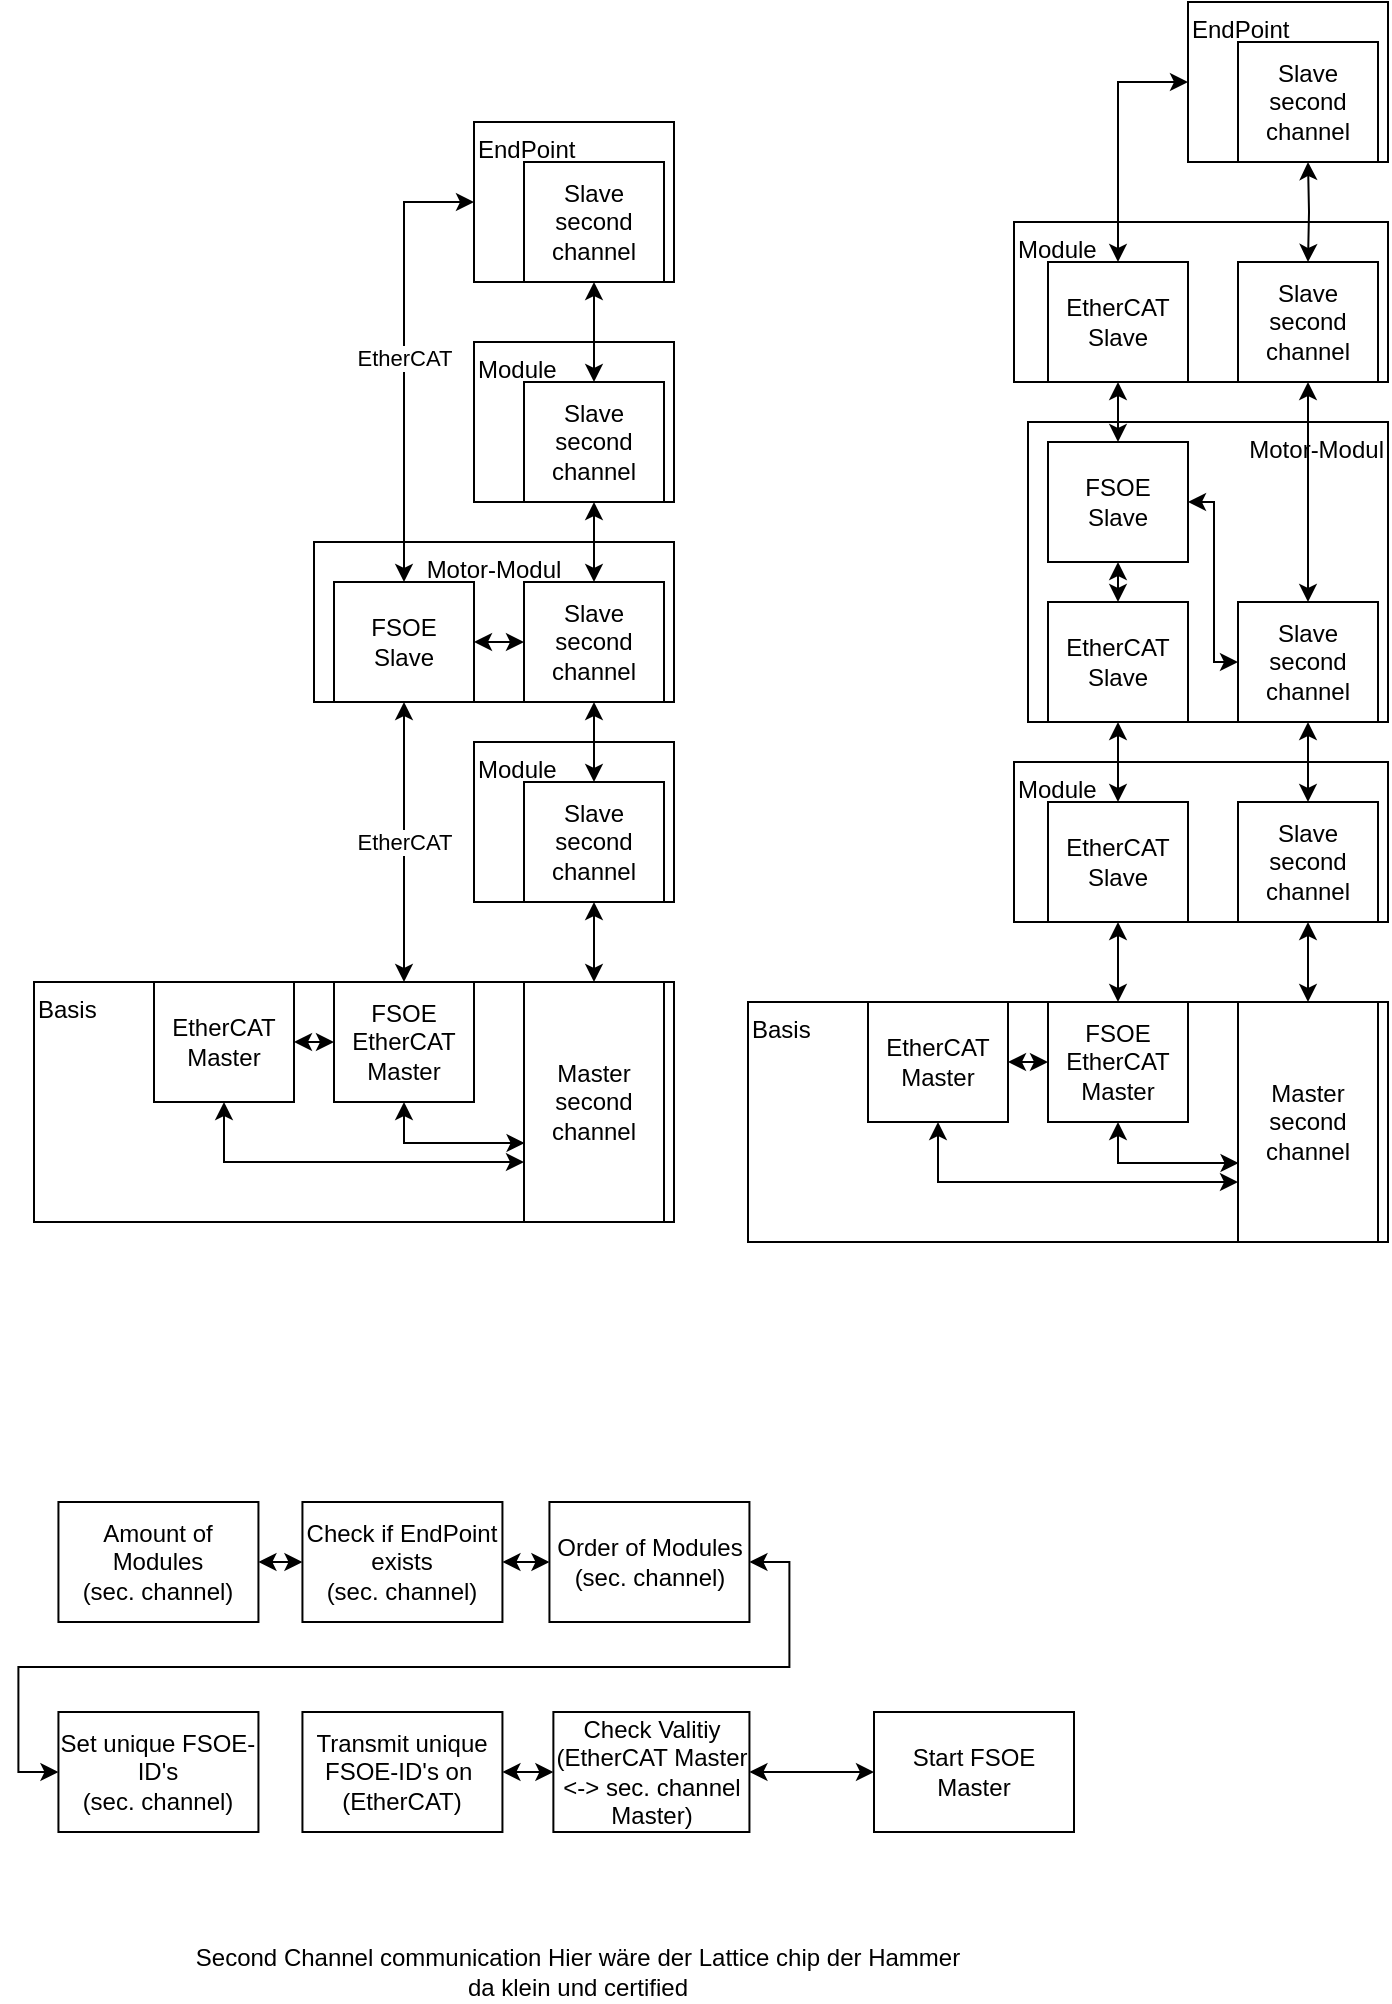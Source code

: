<mxfile version="17.4.5" type="onedrive"><diagram id="-bUCfPkk794XhnpZPP7u" name="Page-1"><mxGraphModel grid="1" page="0" gridSize="10" guides="1" tooltips="1" connect="1" arrows="1" fold="1" pageScale="1" pageWidth="827" pageHeight="1169" math="0" shadow="0"><root><mxCell id="0"/><mxCell id="1" parent="0"/><mxCell id="DuhMa_QJ07QE9KSm3LLS-89" value="Basis" style="rounded=0;whiteSpace=wrap;html=1;fontColor=default;labelBackgroundColor=none;fillColor=none;verticalAlign=top;align=left;" vertex="1" parent="1"><mxGeometry x="507" y="450" width="320" height="120" as="geometry"/></mxCell><mxCell id="DuhMa_QJ07QE9KSm3LLS-53" value="Module" style="rounded=0;whiteSpace=wrap;html=1;fontColor=default;labelBackgroundColor=none;fillColor=none;verticalAlign=top;align=left;" vertex="1" parent="1"><mxGeometry x="370" y="120" width="100" height="80" as="geometry"/></mxCell><mxCell id="DuhMa_QJ07QE9KSm3LLS-64" value="EndPoint" style="rounded=0;whiteSpace=wrap;html=1;fontColor=default;labelBackgroundColor=none;fillColor=none;verticalAlign=top;align=left;" vertex="1" parent="1"><mxGeometry x="370" y="10" width="100" height="80" as="geometry"/></mxCell><mxCell id="DuhMa_QJ07QE9KSm3LLS-51" value="Motor-Modul" style="rounded=0;whiteSpace=wrap;html=1;fontColor=default;labelBackgroundColor=none;fillColor=none;verticalAlign=top;align=center;" vertex="1" parent="1"><mxGeometry x="290" y="220" width="180" height="80" as="geometry"/></mxCell><mxCell id="DuhMa_QJ07QE9KSm3LLS-1" value="Module" style="rounded=0;whiteSpace=wrap;html=1;fontColor=default;labelBackgroundColor=none;fillColor=none;verticalAlign=top;align=left;" vertex="1" parent="1"><mxGeometry x="370" y="320" width="100" height="80" as="geometry"/></mxCell><mxCell id="DuhMa_QJ07QE9KSm3LLS-67" style="edgeStyle=orthogonalEdgeStyle;rounded=0;orthogonalLoop=1;jettySize=auto;html=1;exitX=1;exitY=0.5;exitDx=0;exitDy=0;entryX=0;entryY=0.5;entryDx=0;entryDy=0;startArrow=classic;startFill=1;" edge="1" parent="1" source="DuhMa_QJ07QE9KSm3LLS-5" target="DuhMa_QJ07QE9KSm3LLS-65"><mxGeometry relative="1" as="geometry"/></mxCell><mxCell id="DuhMa_QJ07QE9KSm3LLS-5" value="Amount of Modules&lt;br&gt;(sec. channel)" style="rounded=0;whiteSpace=wrap;html=1;" vertex="1" parent="1"><mxGeometry x="162.22" y="700" width="100" height="60" as="geometry"/></mxCell><mxCell id="DuhMa_QJ07QE9KSm3LLS-66" style="edgeStyle=orthogonalEdgeStyle;rounded=0;orthogonalLoop=1;jettySize=auto;html=1;exitX=1;exitY=0.5;exitDx=0;exitDy=0;entryX=0;entryY=0.5;entryDx=0;entryDy=0;startArrow=classic;startFill=1;" edge="1" parent="1" source="DuhMa_QJ07QE9KSm3LLS-7" target="DuhMa_QJ07QE9KSm3LLS-11"><mxGeometry relative="1" as="geometry"/></mxCell><mxCell id="DuhMa_QJ07QE9KSm3LLS-7" value="Order of Modules&lt;br&gt;(sec. channel)" style="rounded=0;whiteSpace=wrap;html=1;" vertex="1" parent="1"><mxGeometry x="407.72" y="700" width="100" height="60" as="geometry"/></mxCell><mxCell id="DuhMa_QJ07QE9KSm3LLS-11" value="Set unique FSOE-ID's&lt;br&gt;(sec. channel)" style="rounded=0;whiteSpace=wrap;html=1;" vertex="1" parent="1"><mxGeometry x="162.22" y="805" width="100" height="60" as="geometry"/></mxCell><mxCell id="DuhMa_QJ07QE9KSm3LLS-14" value="Second Channel communication Hier wäre der Lattice chip der Hammer da klein und certified" style="text;html=1;strokeColor=none;fillColor=none;align=center;verticalAlign=middle;whiteSpace=wrap;rounded=0;" vertex="1" parent="1"><mxGeometry x="222" y="920" width="400" height="30" as="geometry"/></mxCell><mxCell id="DuhMa_QJ07QE9KSm3LLS-19" style="edgeStyle=orthogonalEdgeStyle;rounded=0;orthogonalLoop=1;jettySize=auto;html=1;exitX=0.5;exitY=1;exitDx=0;exitDy=0;entryX=0;entryY=0.75;entryDx=0;entryDy=0;startArrow=classic;startFill=1;" edge="1" parent="1" source="DuhMa_QJ07QE9KSm3LLS-21" target="DuhMa_QJ07QE9KSm3LLS-25"><mxGeometry relative="1" as="geometry"/></mxCell><mxCell id="DuhMa_QJ07QE9KSm3LLS-20" style="edgeStyle=orthogonalEdgeStyle;rounded=0;orthogonalLoop=1;jettySize=auto;html=1;exitX=1;exitY=0.5;exitDx=0;exitDy=0;entryX=0;entryY=0.5;entryDx=0;entryDy=0;startArrow=classic;startFill=1;" edge="1" parent="1" source="DuhMa_QJ07QE9KSm3LLS-21" target="DuhMa_QJ07QE9KSm3LLS-23"><mxGeometry relative="1" as="geometry"/></mxCell><mxCell id="DuhMa_QJ07QE9KSm3LLS-21" value="EtherCAT&lt;br&gt;Master" style="rounded=0;whiteSpace=wrap;html=1;" vertex="1" parent="1"><mxGeometry x="210" y="440" width="70" height="60" as="geometry"/></mxCell><mxCell id="DuhMa_QJ07QE9KSm3LLS-50" value="EtherCAT" style="edgeStyle=orthogonalEdgeStyle;rounded=0;orthogonalLoop=1;jettySize=auto;html=1;exitX=0.5;exitY=0;exitDx=0;exitDy=0;startArrow=classic;startFill=1;entryX=0.5;entryY=1;entryDx=0;entryDy=0;" edge="1" parent="1" source="DuhMa_QJ07QE9KSm3LLS-23" target="DuhMa_QJ07QE9KSm3LLS-35"><mxGeometry relative="1" as="geometry"><mxPoint x="290" y="330.0" as="targetPoint"/></mxGeometry></mxCell><mxCell id="DuhMa_QJ07QE9KSm3LLS-55" style="edgeStyle=orthogonalEdgeStyle;rounded=0;orthogonalLoop=1;jettySize=auto;html=1;exitX=0.5;exitY=1;exitDx=0;exitDy=0;startArrow=classic;startFill=1;entryX=0.004;entryY=0.671;entryDx=0;entryDy=0;entryPerimeter=0;" edge="1" parent="1" source="DuhMa_QJ07QE9KSm3LLS-23" target="DuhMa_QJ07QE9KSm3LLS-25"><mxGeometry relative="1" as="geometry"><mxPoint x="370" y="520" as="targetPoint"/></mxGeometry></mxCell><mxCell id="DuhMa_QJ07QE9KSm3LLS-23" value="FSOE EtherCAT&lt;br&gt;Master" style="rounded=0;whiteSpace=wrap;html=1;" vertex="1" parent="1"><mxGeometry x="300" y="440" width="70" height="60" as="geometry"/></mxCell><mxCell id="DuhMa_QJ07QE9KSm3LLS-24" style="edgeStyle=orthogonalEdgeStyle;rounded=0;orthogonalLoop=1;jettySize=auto;html=1;exitX=0.5;exitY=0;exitDx=0;exitDy=0;fontColor=default;startArrow=classic;startFill=1;entryX=0.5;entryY=1;entryDx=0;entryDy=0;" edge="1" parent="1" source="DuhMa_QJ07QE9KSm3LLS-25"><mxGeometry relative="1" as="geometry"><mxPoint x="430" y="400" as="targetPoint"/></mxGeometry></mxCell><mxCell id="DuhMa_QJ07QE9KSm3LLS-25" value="Master second channel" style="rounded=0;whiteSpace=wrap;html=1;" vertex="1" parent="1"><mxGeometry x="395" y="440" width="70" height="120" as="geometry"/></mxCell><mxCell id="DuhMa_QJ07QE9KSm3LLS-26" style="edgeStyle=orthogonalEdgeStyle;rounded=0;orthogonalLoop=1;jettySize=auto;html=1;exitX=0.5;exitY=0;exitDx=0;exitDy=0;entryX=0.5;entryY=1;entryDx=0;entryDy=0;fontColor=default;startArrow=classic;startFill=1;" edge="1" parent="1" source="DuhMa_QJ07QE9KSm3LLS-31" target="DuhMa_QJ07QE9KSm3LLS-30"><mxGeometry relative="1" as="geometry"><mxPoint x="430" y="320" as="sourcePoint"/></mxGeometry></mxCell><mxCell id="DuhMa_QJ07QE9KSm3LLS-48" style="edgeStyle=orthogonalEdgeStyle;rounded=0;orthogonalLoop=1;jettySize=auto;html=1;exitX=0;exitY=0.5;exitDx=0;exitDy=0;entryX=1;entryY=0.5;entryDx=0;entryDy=0;startArrow=classic;startFill=1;" edge="1" parent="1" source="DuhMa_QJ07QE9KSm3LLS-30" target="DuhMa_QJ07QE9KSm3LLS-35"><mxGeometry relative="1" as="geometry"/></mxCell><mxCell id="DuhMa_QJ07QE9KSm3LLS-31" value="Slave&lt;br&gt;second channel" style="rounded=0;whiteSpace=wrap;html=1;" vertex="1" parent="1"><mxGeometry x="395" y="340" width="70" height="60" as="geometry"/></mxCell><mxCell id="DuhMa_QJ07QE9KSm3LLS-54" value="EtherCAT" style="edgeStyle=orthogonalEdgeStyle;rounded=0;orthogonalLoop=1;jettySize=auto;html=1;exitX=0.5;exitY=0;exitDx=0;exitDy=0;startArrow=classic;startFill=1;entryX=0;entryY=0.5;entryDx=0;entryDy=0;" edge="1" parent="1" source="DuhMa_QJ07QE9KSm3LLS-35" target="DuhMa_QJ07QE9KSm3LLS-64"><mxGeometry relative="1" as="geometry"><mxPoint x="335.345" y="120" as="targetPoint"/></mxGeometry></mxCell><mxCell id="DuhMa_QJ07QE9KSm3LLS-35" value="FSOE&lt;br&gt;Slave" style="rounded=0;whiteSpace=wrap;html=1;" vertex="1" parent="1"><mxGeometry x="300" y="240" width="70" height="60" as="geometry"/></mxCell><mxCell id="DuhMa_QJ07QE9KSm3LLS-43" value="Start FSOE&lt;br&gt;Master" style="rounded=0;whiteSpace=wrap;html=1;" vertex="1" parent="1"><mxGeometry x="570" y="805" width="100" height="60" as="geometry"/></mxCell><mxCell id="DuhMa_QJ07QE9KSm3LLS-52" style="edgeStyle=orthogonalEdgeStyle;rounded=0;orthogonalLoop=1;jettySize=auto;html=1;exitX=0.5;exitY=0;exitDx=0;exitDy=0;entryX=0.5;entryY=1;entryDx=0;entryDy=0;startArrow=classic;startFill=1;" edge="1" parent="1" source="DuhMa_QJ07QE9KSm3LLS-30" target="DuhMa_QJ07QE9KSm3LLS-45"><mxGeometry relative="1" as="geometry"/></mxCell><mxCell id="DuhMa_QJ07QE9KSm3LLS-30" value="Slave&lt;br&gt;second channel" style="rounded=0;whiteSpace=wrap;html=1;" vertex="1" parent="1"><mxGeometry x="395" y="240" width="70" height="60" as="geometry"/></mxCell><mxCell id="DuhMa_QJ07QE9KSm3LLS-56" value="Basis" style="rounded=0;whiteSpace=wrap;html=1;fontColor=default;labelBackgroundColor=none;fillColor=none;verticalAlign=top;align=left;" vertex="1" parent="1"><mxGeometry x="150" y="440" width="320" height="120" as="geometry"/></mxCell><mxCell id="DuhMa_QJ07QE9KSm3LLS-60" style="edgeStyle=orthogonalEdgeStyle;rounded=0;orthogonalLoop=1;jettySize=auto;html=1;exitX=1;exitY=0.5;exitDx=0;exitDy=0;startArrow=classic;startFill=1;" edge="1" parent="1" source="DuhMa_QJ07QE9KSm3LLS-57" target="DuhMa_QJ07QE9KSm3LLS-59"><mxGeometry relative="1" as="geometry"/></mxCell><mxCell id="DuhMa_QJ07QE9KSm3LLS-57" value="Transmit unique FSOE-ID's on&amp;nbsp;&lt;br&gt;(EtherCAT)" style="rounded=0;whiteSpace=wrap;html=1;" vertex="1" parent="1"><mxGeometry x="284.22" y="805" width="100" height="60" as="geometry"/></mxCell><mxCell id="DuhMa_QJ07QE9KSm3LLS-62" style="edgeStyle=orthogonalEdgeStyle;rounded=0;orthogonalLoop=1;jettySize=auto;html=1;exitX=1;exitY=0.5;exitDx=0;exitDy=0;entryX=0;entryY=0.5;entryDx=0;entryDy=0;startArrow=classic;startFill=1;" edge="1" parent="1" source="DuhMa_QJ07QE9KSm3LLS-59" target="DuhMa_QJ07QE9KSm3LLS-43"><mxGeometry relative="1" as="geometry"/></mxCell><mxCell id="DuhMa_QJ07QE9KSm3LLS-59" value="Check Valitiy&lt;br&gt;(EtherCAT Master &amp;lt;-&amp;gt; sec. channel Master)" style="rounded=0;whiteSpace=wrap;html=1;" vertex="1" parent="1"><mxGeometry x="409.69" y="805" width="98.03" height="60" as="geometry"/></mxCell><mxCell id="DuhMa_QJ07QE9KSm3LLS-68" style="edgeStyle=orthogonalEdgeStyle;rounded=0;orthogonalLoop=1;jettySize=auto;html=1;exitX=1;exitY=0.5;exitDx=0;exitDy=0;startArrow=classic;startFill=1;" edge="1" parent="1" source="DuhMa_QJ07QE9KSm3LLS-65" target="DuhMa_QJ07QE9KSm3LLS-7"><mxGeometry relative="1" as="geometry"/></mxCell><mxCell id="DuhMa_QJ07QE9KSm3LLS-65" value="Check if EndPoint exists&lt;br&gt;(sec. channel)" style="rounded=0;whiteSpace=wrap;html=1;" vertex="1" parent="1"><mxGeometry x="284.22" y="700" width="100" height="60" as="geometry"/></mxCell><mxCell id="DuhMa_QJ07QE9KSm3LLS-63" value="Slave&lt;br&gt;second channel" style="rounded=0;whiteSpace=wrap;html=1;" vertex="1" parent="1"><mxGeometry x="395" y="30" width="70" height="60" as="geometry"/></mxCell><mxCell id="DuhMa_QJ07QE9KSm3LLS-69" style="edgeStyle=orthogonalEdgeStyle;rounded=0;orthogonalLoop=1;jettySize=auto;html=1;exitX=0.5;exitY=0;exitDx=0;exitDy=0;startArrow=classic;startFill=1;" edge="1" parent="1" source="DuhMa_QJ07QE9KSm3LLS-45" target="DuhMa_QJ07QE9KSm3LLS-63"><mxGeometry relative="1" as="geometry"/></mxCell><mxCell id="DuhMa_QJ07QE9KSm3LLS-45" value="Slave&lt;br&gt;second channel" style="rounded=0;whiteSpace=wrap;html=1;" vertex="1" parent="1"><mxGeometry x="395" y="140" width="70" height="60" as="geometry"/></mxCell><mxCell id="DuhMa_QJ07QE9KSm3LLS-71" value="EndPoint" style="rounded=0;whiteSpace=wrap;html=1;fontColor=default;labelBackgroundColor=none;fillColor=none;verticalAlign=top;align=left;" vertex="1" parent="1"><mxGeometry x="727" y="-50" width="100" height="80" as="geometry"/></mxCell><mxCell id="DuhMa_QJ07QE9KSm3LLS-72" value="Motor-Modul" style="rounded=0;whiteSpace=wrap;html=1;fontColor=default;labelBackgroundColor=none;fillColor=none;verticalAlign=top;align=right;" vertex="1" parent="1"><mxGeometry x="647" y="160" width="180" height="150" as="geometry"/></mxCell><mxCell id="DuhMa_QJ07QE9KSm3LLS-73" value="Module" style="rounded=0;whiteSpace=wrap;html=1;fontColor=default;labelBackgroundColor=none;fillColor=none;verticalAlign=top;align=left;" vertex="1" parent="1"><mxGeometry x="640" y="330" width="187" height="80" as="geometry"/></mxCell><mxCell id="DuhMa_QJ07QE9KSm3LLS-74" style="edgeStyle=orthogonalEdgeStyle;rounded=0;orthogonalLoop=1;jettySize=auto;html=1;exitX=0.5;exitY=1;exitDx=0;exitDy=0;entryX=0;entryY=0.75;entryDx=0;entryDy=0;startArrow=classic;startFill=1;" edge="1" parent="1" source="DuhMa_QJ07QE9KSm3LLS-76" target="DuhMa_QJ07QE9KSm3LLS-81"><mxGeometry relative="1" as="geometry"/></mxCell><mxCell id="DuhMa_QJ07QE9KSm3LLS-75" style="edgeStyle=orthogonalEdgeStyle;rounded=0;orthogonalLoop=1;jettySize=auto;html=1;exitX=1;exitY=0.5;exitDx=0;exitDy=0;entryX=0;entryY=0.5;entryDx=0;entryDy=0;startArrow=classic;startFill=1;" edge="1" parent="1" source="DuhMa_QJ07QE9KSm3LLS-76" target="DuhMa_QJ07QE9KSm3LLS-79"><mxGeometry relative="1" as="geometry"/></mxCell><mxCell id="DuhMa_QJ07QE9KSm3LLS-76" value="EtherCAT&lt;br&gt;Master" style="rounded=0;whiteSpace=wrap;html=1;" vertex="1" parent="1"><mxGeometry x="567" y="450" width="70" height="60" as="geometry"/></mxCell><mxCell id="DuhMa_QJ07QE9KSm3LLS-78" style="edgeStyle=orthogonalEdgeStyle;rounded=0;orthogonalLoop=1;jettySize=auto;html=1;exitX=0.5;exitY=1;exitDx=0;exitDy=0;startArrow=classic;startFill=1;entryX=0.004;entryY=0.671;entryDx=0;entryDy=0;entryPerimeter=0;" edge="1" parent="1" source="DuhMa_QJ07QE9KSm3LLS-79" target="DuhMa_QJ07QE9KSm3LLS-81"><mxGeometry relative="1" as="geometry"><mxPoint x="727" y="530" as="targetPoint"/></mxGeometry></mxCell><mxCell id="DuhMa_QJ07QE9KSm3LLS-95" style="edgeStyle=orthogonalEdgeStyle;rounded=0;orthogonalLoop=1;jettySize=auto;html=1;exitX=0.5;exitY=0;exitDx=0;exitDy=0;startArrow=classic;startFill=1;" edge="1" parent="1" source="DuhMa_QJ07QE9KSm3LLS-79" target="DuhMa_QJ07QE9KSm3LLS-93"><mxGeometry relative="1" as="geometry"/></mxCell><mxCell id="DuhMa_QJ07QE9KSm3LLS-79" value="FSOE EtherCAT&lt;br&gt;Master" style="rounded=0;whiteSpace=wrap;html=1;" vertex="1" parent="1"><mxGeometry x="657" y="450" width="70" height="60" as="geometry"/></mxCell><mxCell id="DuhMa_QJ07QE9KSm3LLS-80" style="edgeStyle=orthogonalEdgeStyle;rounded=0;orthogonalLoop=1;jettySize=auto;html=1;exitX=0.5;exitY=0;exitDx=0;exitDy=0;fontColor=default;startArrow=classic;startFill=1;entryX=0.5;entryY=1;entryDx=0;entryDy=0;" edge="1" parent="1" source="DuhMa_QJ07QE9KSm3LLS-81"><mxGeometry relative="1" as="geometry"><mxPoint x="787" y="410" as="targetPoint"/></mxGeometry></mxCell><mxCell id="DuhMa_QJ07QE9KSm3LLS-81" value="Master second channel" style="rounded=0;whiteSpace=wrap;html=1;" vertex="1" parent="1"><mxGeometry x="752" y="450" width="70" height="120" as="geometry"/></mxCell><mxCell id="DuhMa_QJ07QE9KSm3LLS-82" style="edgeStyle=orthogonalEdgeStyle;rounded=0;orthogonalLoop=1;jettySize=auto;html=1;exitX=0.5;exitY=0;exitDx=0;exitDy=0;entryX=0.5;entryY=1;entryDx=0;entryDy=0;fontColor=default;startArrow=classic;startFill=1;" edge="1" parent="1" source="DuhMa_QJ07QE9KSm3LLS-84" target="DuhMa_QJ07QE9KSm3LLS-88"><mxGeometry relative="1" as="geometry"><mxPoint x="787" y="330" as="sourcePoint"/></mxGeometry></mxCell><mxCell id="DuhMa_QJ07QE9KSm3LLS-84" value="Slave&lt;br&gt;second channel" style="rounded=0;whiteSpace=wrap;html=1;" vertex="1" parent="1"><mxGeometry x="752" y="350" width="70" height="60" as="geometry"/></mxCell><mxCell id="DuhMa_QJ07QE9KSm3LLS-107" style="edgeStyle=orthogonalEdgeStyle;rounded=0;orthogonalLoop=1;jettySize=auto;html=1;exitX=0.5;exitY=0;exitDx=0;exitDy=0;entryX=0.5;entryY=1;entryDx=0;entryDy=0;startArrow=classic;startFill=1;" edge="1" parent="1" source="DuhMa_QJ07QE9KSm3LLS-86" target="DuhMa_QJ07QE9KSm3LLS-105"><mxGeometry relative="1" as="geometry"/></mxCell><mxCell id="DuhMa_QJ07QE9KSm3LLS-86" value="EtherCAT&lt;br&gt;Slave" style="rounded=0;whiteSpace=wrap;html=1;" vertex="1" parent="1"><mxGeometry x="657" y="250" width="70" height="60" as="geometry"/></mxCell><mxCell id="DuhMa_QJ07QE9KSm3LLS-87" style="edgeStyle=orthogonalEdgeStyle;rounded=0;orthogonalLoop=1;jettySize=auto;html=1;exitX=0.5;exitY=0;exitDx=0;exitDy=0;startArrow=classic;startFill=1;" edge="1" parent="1" source="DuhMa_QJ07QE9KSm3LLS-88" target="DuhMa_QJ07QE9KSm3LLS-98"><mxGeometry relative="1" as="geometry"><mxPoint x="787" y="210" as="targetPoint"/></mxGeometry></mxCell><mxCell id="DuhMa_QJ07QE9KSm3LLS-88" value="Slave&lt;br&gt;second channel" style="rounded=0;whiteSpace=wrap;html=1;" vertex="1" parent="1"><mxGeometry x="752" y="250" width="70" height="60" as="geometry"/></mxCell><mxCell id="DuhMa_QJ07QE9KSm3LLS-90" value="Slave&lt;br&gt;second channel" style="rounded=0;whiteSpace=wrap;html=1;" vertex="1" parent="1"><mxGeometry x="752" y="-30" width="70" height="60" as="geometry"/></mxCell><mxCell id="DuhMa_QJ07QE9KSm3LLS-91" style="edgeStyle=orthogonalEdgeStyle;rounded=0;orthogonalLoop=1;jettySize=auto;html=1;exitX=0.5;exitY=0;exitDx=0;exitDy=0;startArrow=classic;startFill=1;" edge="1" parent="1" target="DuhMa_QJ07QE9KSm3LLS-90"><mxGeometry relative="1" as="geometry"><mxPoint x="787" y="80" as="sourcePoint"/></mxGeometry></mxCell><mxCell id="DuhMa_QJ07QE9KSm3LLS-96" style="edgeStyle=orthogonalEdgeStyle;rounded=0;orthogonalLoop=1;jettySize=auto;html=1;exitX=0.5;exitY=0;exitDx=0;exitDy=0;entryX=0.25;entryY=1;entryDx=0;entryDy=0;startArrow=classic;startFill=1;" edge="1" parent="1" source="DuhMa_QJ07QE9KSm3LLS-93" target="DuhMa_QJ07QE9KSm3LLS-72"><mxGeometry relative="1" as="geometry"/></mxCell><mxCell id="DuhMa_QJ07QE9KSm3LLS-93" value="EtherCAT&lt;br&gt;Slave" style="rounded=0;whiteSpace=wrap;html=1;" vertex="1" parent="1"><mxGeometry x="657" y="350" width="70" height="60" as="geometry"/></mxCell><mxCell id="DuhMa_QJ07QE9KSm3LLS-97" value="Module" style="rounded=0;whiteSpace=wrap;html=1;fontColor=default;labelBackgroundColor=none;fillColor=none;verticalAlign=top;align=left;" vertex="1" parent="1"><mxGeometry x="640" y="60" width="187" height="80" as="geometry"/></mxCell><mxCell id="DuhMa_QJ07QE9KSm3LLS-98" value="Slave&lt;br&gt;second channel" style="rounded=0;whiteSpace=wrap;html=1;" vertex="1" parent="1"><mxGeometry x="752" y="80" width="70" height="60" as="geometry"/></mxCell><mxCell id="DuhMa_QJ07QE9KSm3LLS-101" style="edgeStyle=orthogonalEdgeStyle;rounded=0;orthogonalLoop=1;jettySize=auto;html=1;exitX=0.5;exitY=0;exitDx=0;exitDy=0;entryX=0;entryY=0.5;entryDx=0;entryDy=0;startArrow=classic;startFill=1;" edge="1" parent="1" source="DuhMa_QJ07QE9KSm3LLS-99" target="DuhMa_QJ07QE9KSm3LLS-71"><mxGeometry relative="1" as="geometry"/></mxCell><mxCell id="DuhMa_QJ07QE9KSm3LLS-99" value="EtherCAT&lt;br&gt;Slave" style="rounded=0;whiteSpace=wrap;html=1;" vertex="1" parent="1"><mxGeometry x="657" y="80" width="70" height="60" as="geometry"/></mxCell><mxCell id="DuhMa_QJ07QE9KSm3LLS-108" style="edgeStyle=orthogonalEdgeStyle;rounded=0;orthogonalLoop=1;jettySize=auto;html=1;exitX=1;exitY=0.5;exitDx=0;exitDy=0;entryX=0;entryY=0.5;entryDx=0;entryDy=0;startArrow=classic;startFill=1;" edge="1" parent="1" source="DuhMa_QJ07QE9KSm3LLS-105" target="DuhMa_QJ07QE9KSm3LLS-88"><mxGeometry relative="1" as="geometry"><Array as="points"><mxPoint x="740" y="200"/><mxPoint x="740" y="280"/></Array></mxGeometry></mxCell><mxCell id="DuhMa_QJ07QE9KSm3LLS-109" style="edgeStyle=orthogonalEdgeStyle;rounded=0;orthogonalLoop=1;jettySize=auto;html=1;exitX=0.5;exitY=0;exitDx=0;exitDy=0;entryX=0.5;entryY=1;entryDx=0;entryDy=0;startArrow=classic;startFill=1;" edge="1" parent="1" source="DuhMa_QJ07QE9KSm3LLS-105" target="DuhMa_QJ07QE9KSm3LLS-99"><mxGeometry relative="1" as="geometry"/></mxCell><mxCell id="DuhMa_QJ07QE9KSm3LLS-105" value="FSOE&lt;br&gt;Slave" style="rounded=0;whiteSpace=wrap;html=1;" vertex="1" parent="1"><mxGeometry x="657" y="170" width="70" height="60" as="geometry"/></mxCell></root></mxGraphModel></diagram></mxfile>